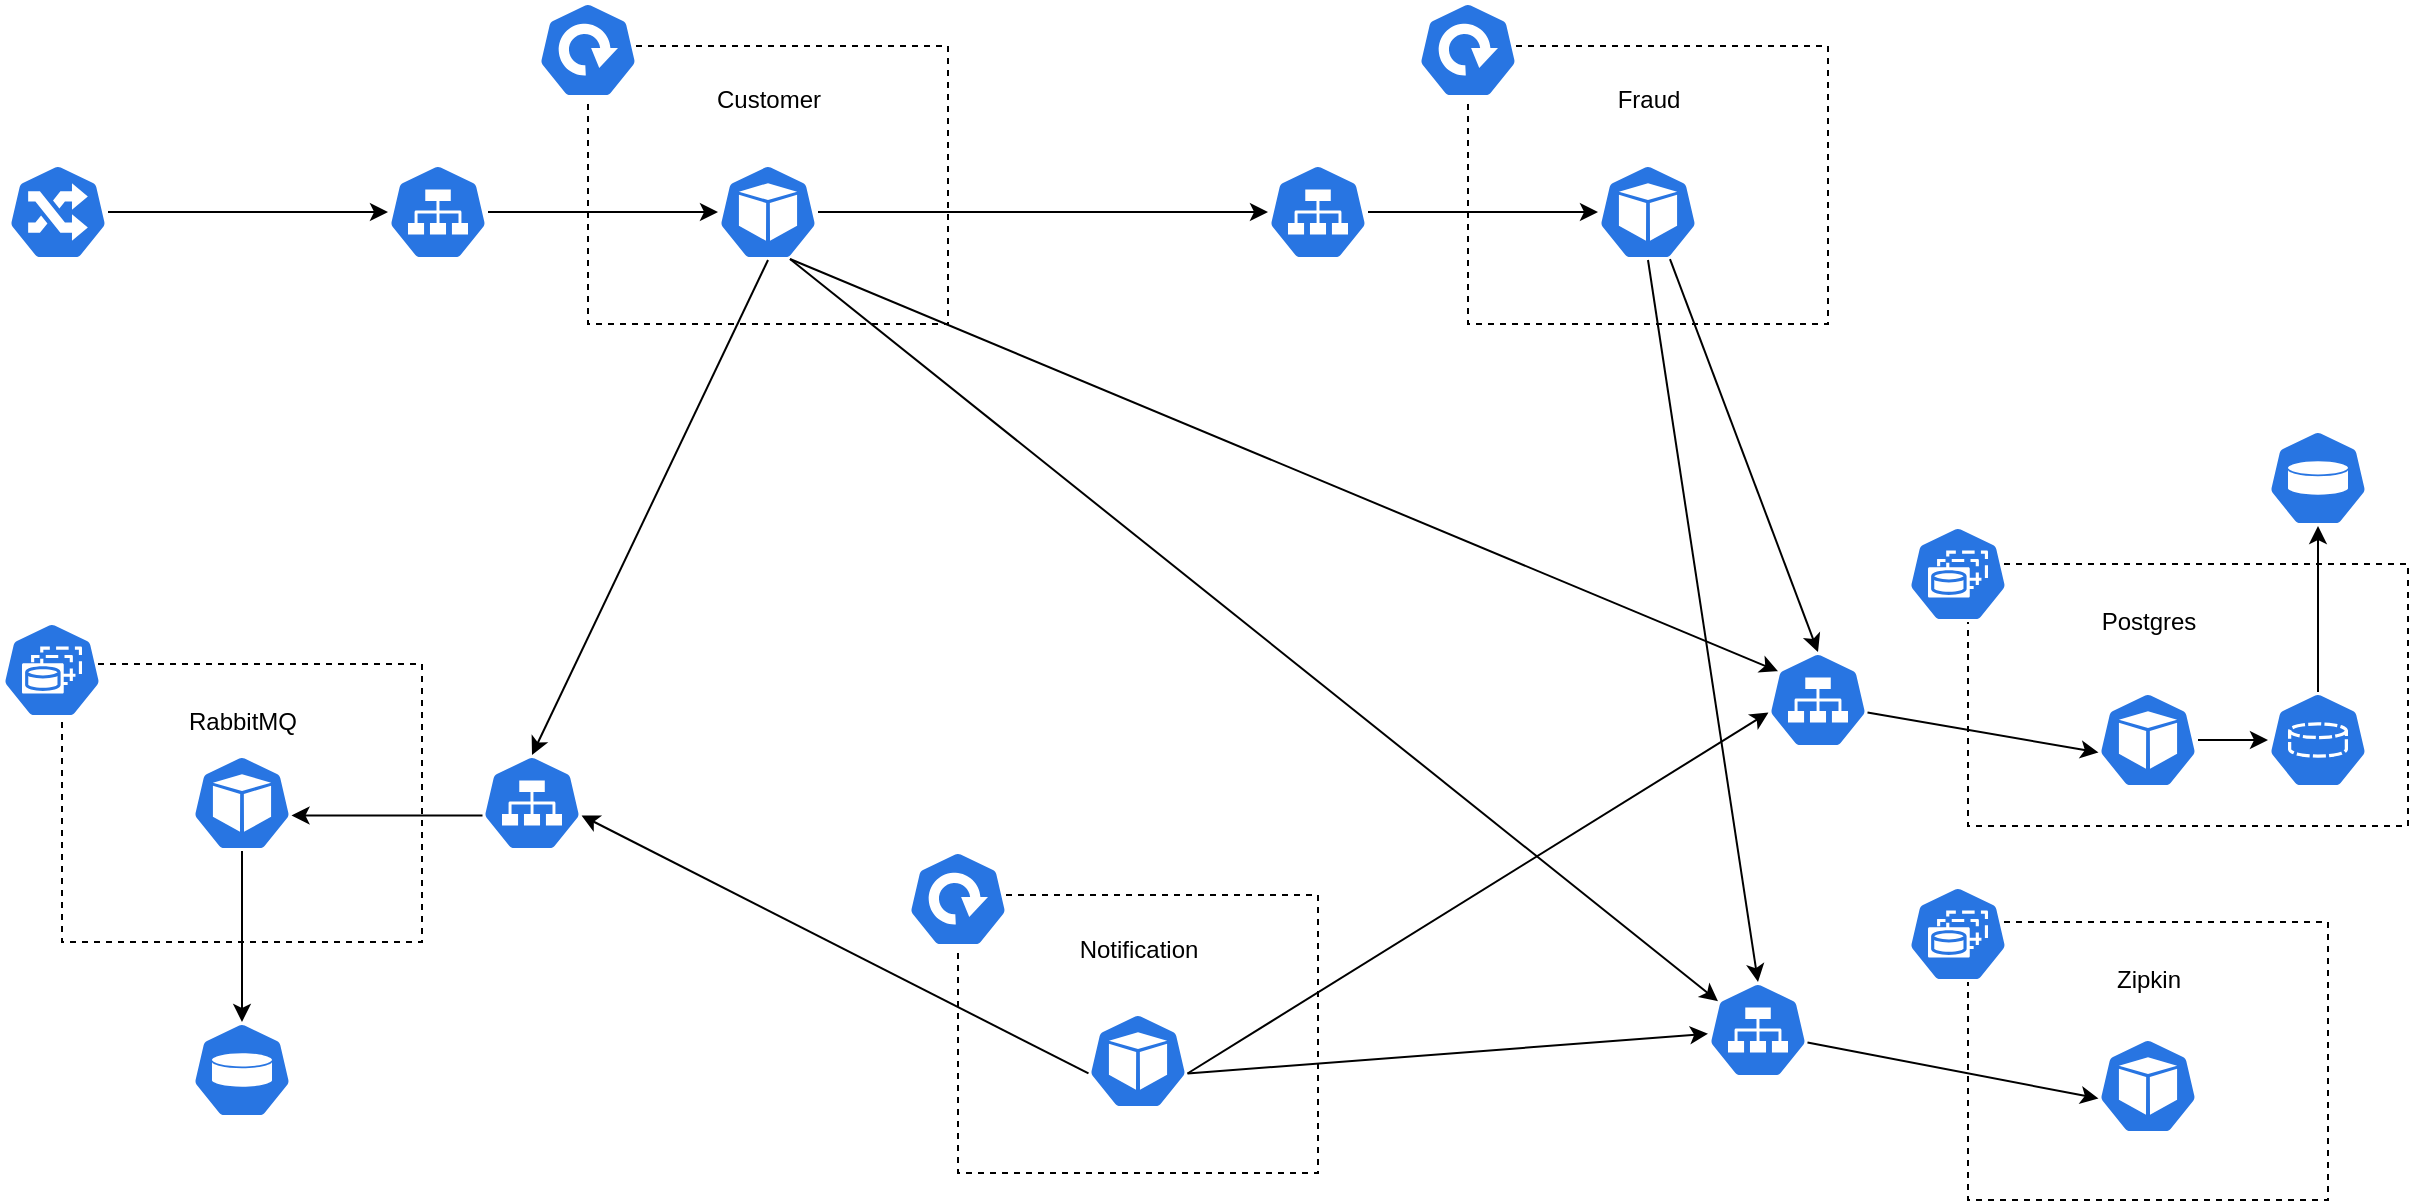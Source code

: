 <mxfile version="20.2.3" type="device"><diagram id="44d4Uxd3VFlmBvp8XSln" name="페이지-1"><mxGraphModel dx="2238" dy="-59" grid="1" gridSize="10" guides="1" tooltips="1" connect="1" arrows="1" fold="1" page="1" pageScale="1" pageWidth="827" pageHeight="1169" math="0" shadow="0"><root><mxCell id="0"/><mxCell id="1" parent="0"/><mxCell id="7wl6mXjxthsMlMUcTQdT-50" value="" style="edgeStyle=orthogonalEdgeStyle;rounded=0;orthogonalLoop=1;jettySize=auto;html=1;" edge="1" parent="1" source="7wl6mXjxthsMlMUcTQdT-1" target="7wl6mXjxthsMlMUcTQdT-27"><mxGeometry relative="1" as="geometry"/></mxCell><mxCell id="7wl6mXjxthsMlMUcTQdT-1" value="" style="sketch=0;html=1;dashed=0;whitespace=wrap;fillColor=#2875E2;strokeColor=#ffffff;points=[[0.005,0.63,0],[0.1,0.2,0],[0.9,0.2,0],[0.5,0,0],[0.995,0.63,0],[0.72,0.99,0],[0.5,1,0],[0.28,0.99,0]];shape=mxgraph.kubernetes.icon;prIcon=ing" vertex="1" parent="1"><mxGeometry x="163" y="1411" width="50" height="48" as="geometry"/></mxCell><mxCell id="7wl6mXjxthsMlMUcTQdT-6" value="" style="sketch=0;html=1;dashed=0;whitespace=wrap;fillColor=#2875E2;strokeColor=#ffffff;points=[[0.005,0.63,0],[0.1,0.2,0],[0.9,0.2,0],[0.5,0,0],[0.995,0.63,0],[0.72,0.99,0],[0.5,1,0],[0.28,0.99,0]];shape=mxgraph.kubernetes.icon;prIcon=pv" vertex="1" parent="1"><mxGeometry x="255" y="1840" width="50" height="48" as="geometry"/></mxCell><mxCell id="7wl6mXjxthsMlMUcTQdT-25" value="" style="group" vertex="1" connectable="0" parent="1"><mxGeometry x="353" y="1330" width="280" height="161" as="geometry"/></mxCell><mxCell id="7wl6mXjxthsMlMUcTQdT-26" value="" style="rounded=0;whiteSpace=wrap;html=1;fillColor=none;dashed=1;" vertex="1" parent="7wl6mXjxthsMlMUcTQdT-25"><mxGeometry x="100" y="22" width="180" height="139" as="geometry"/></mxCell><mxCell id="7wl6mXjxthsMlMUcTQdT-52" value="" style="edgeStyle=orthogonalEdgeStyle;rounded=0;orthogonalLoop=1;jettySize=auto;html=1;" edge="1" parent="7wl6mXjxthsMlMUcTQdT-25" source="7wl6mXjxthsMlMUcTQdT-27" target="7wl6mXjxthsMlMUcTQdT-28"><mxGeometry relative="1" as="geometry"/></mxCell><mxCell id="7wl6mXjxthsMlMUcTQdT-27" value="" style="sketch=0;html=1;dashed=0;whitespace=wrap;fillColor=#2875E2;strokeColor=#ffffff;points=[[0.005,0.63,0],[0.1,0.2,0],[0.9,0.2,0],[0.5,0,0],[0.995,0.63,0],[0.72,0.99,0],[0.5,1,0],[0.28,0.99,0]];shape=mxgraph.kubernetes.icon;prIcon=svc" vertex="1" parent="7wl6mXjxthsMlMUcTQdT-25"><mxGeometry y="81" width="50" height="48" as="geometry"/></mxCell><mxCell id="7wl6mXjxthsMlMUcTQdT-28" value="" style="sketch=0;html=1;dashed=0;whitespace=wrap;fillColor=#2875E2;strokeColor=#ffffff;points=[[0.005,0.63,0],[0.1,0.2,0],[0.9,0.2,0],[0.5,0,0],[0.995,0.63,0],[0.72,0.99,0],[0.5,1,0],[0.28,0.99,0]];shape=mxgraph.kubernetes.icon;prIcon=pod" vertex="1" parent="7wl6mXjxthsMlMUcTQdT-25"><mxGeometry x="165" y="81" width="50" height="48" as="geometry"/></mxCell><mxCell id="7wl6mXjxthsMlMUcTQdT-29" value="" style="sketch=0;html=1;dashed=0;whitespace=wrap;fillColor=#2875E2;strokeColor=#ffffff;points=[[0.005,0.63,0],[0.1,0.2,0],[0.9,0.2,0],[0.5,0,0],[0.995,0.63,0],[0.72,0.99,0],[0.5,1,0],[0.28,0.99,0]];shape=mxgraph.kubernetes.icon;prIcon=deploy" vertex="1" parent="7wl6mXjxthsMlMUcTQdT-25"><mxGeometry x="75" width="50" height="48" as="geometry"/></mxCell><mxCell id="7wl6mXjxthsMlMUcTQdT-30" value="Customer" style="text;html=1;align=center;verticalAlign=middle;resizable=0;points=[];autosize=1;strokeColor=none;fillColor=none;" vertex="1" parent="7wl6mXjxthsMlMUcTQdT-25"><mxGeometry x="150" y="34" width="80" height="30" as="geometry"/></mxCell><mxCell id="7wl6mXjxthsMlMUcTQdT-31" value="" style="group" vertex="1" connectable="0" parent="1"><mxGeometry x="793" y="1330" width="280" height="161" as="geometry"/></mxCell><mxCell id="7wl6mXjxthsMlMUcTQdT-32" value="" style="rounded=0;whiteSpace=wrap;html=1;fillColor=none;dashed=1;" vertex="1" parent="7wl6mXjxthsMlMUcTQdT-31"><mxGeometry x="100" y="22" width="180" height="139" as="geometry"/></mxCell><mxCell id="7wl6mXjxthsMlMUcTQdT-53" value="" style="edgeStyle=orthogonalEdgeStyle;rounded=0;orthogonalLoop=1;jettySize=auto;html=1;" edge="1" parent="7wl6mXjxthsMlMUcTQdT-31" source="7wl6mXjxthsMlMUcTQdT-33" target="7wl6mXjxthsMlMUcTQdT-34"><mxGeometry relative="1" as="geometry"/></mxCell><mxCell id="7wl6mXjxthsMlMUcTQdT-33" value="" style="sketch=0;html=1;dashed=0;whitespace=wrap;fillColor=#2875E2;strokeColor=#ffffff;points=[[0.005,0.63,0],[0.1,0.2,0],[0.9,0.2,0],[0.5,0,0],[0.995,0.63,0],[0.72,0.99,0],[0.5,1,0],[0.28,0.99,0]];shape=mxgraph.kubernetes.icon;prIcon=svc" vertex="1" parent="7wl6mXjxthsMlMUcTQdT-31"><mxGeometry y="81" width="50" height="48" as="geometry"/></mxCell><mxCell id="7wl6mXjxthsMlMUcTQdT-34" value="" style="sketch=0;html=1;dashed=0;whitespace=wrap;fillColor=#2875E2;strokeColor=#ffffff;points=[[0.005,0.63,0],[0.1,0.2,0],[0.9,0.2,0],[0.5,0,0],[0.995,0.63,0],[0.72,0.99,0],[0.5,1,0],[0.28,0.99,0]];shape=mxgraph.kubernetes.icon;prIcon=pod" vertex="1" parent="7wl6mXjxthsMlMUcTQdT-31"><mxGeometry x="165" y="81" width="50" height="48" as="geometry"/></mxCell><mxCell id="7wl6mXjxthsMlMUcTQdT-35" value="" style="sketch=0;html=1;dashed=0;whitespace=wrap;fillColor=#2875E2;strokeColor=#ffffff;points=[[0.005,0.63,0],[0.1,0.2,0],[0.9,0.2,0],[0.5,0,0],[0.995,0.63,0],[0.72,0.99,0],[0.5,1,0],[0.28,0.99,0]];shape=mxgraph.kubernetes.icon;prIcon=deploy" vertex="1" parent="7wl6mXjxthsMlMUcTQdT-31"><mxGeometry x="75" width="50" height="48" as="geometry"/></mxCell><mxCell id="7wl6mXjxthsMlMUcTQdT-36" value="Fraud" style="text;html=1;align=center;verticalAlign=middle;resizable=0;points=[];autosize=1;strokeColor=none;fillColor=none;" vertex="1" parent="7wl6mXjxthsMlMUcTQdT-31"><mxGeometry x="165" y="34" width="50" height="30" as="geometry"/></mxCell><mxCell id="7wl6mXjxthsMlMUcTQdT-43" value="" style="group" vertex="1" connectable="0" parent="1"><mxGeometry x="613" y="1754.5" width="205" height="161" as="geometry"/></mxCell><mxCell id="7wl6mXjxthsMlMUcTQdT-38" value="" style="rounded=0;whiteSpace=wrap;html=1;fillColor=none;dashed=1;" vertex="1" parent="7wl6mXjxthsMlMUcTQdT-43"><mxGeometry x="25" y="22" width="180" height="139" as="geometry"/></mxCell><mxCell id="7wl6mXjxthsMlMUcTQdT-40" value="" style="sketch=0;html=1;dashed=0;whitespace=wrap;fillColor=#2875E2;strokeColor=#ffffff;points=[[0.005,0.63,0],[0.1,0.2,0],[0.9,0.2,0],[0.5,0,0],[0.995,0.63,0],[0.72,0.99,0],[0.5,1,0],[0.28,0.99,0]];shape=mxgraph.kubernetes.icon;prIcon=pod" vertex="1" parent="7wl6mXjxthsMlMUcTQdT-43"><mxGeometry x="90" y="81" width="50" height="48" as="geometry"/></mxCell><mxCell id="7wl6mXjxthsMlMUcTQdT-41" value="" style="sketch=0;html=1;dashed=0;whitespace=wrap;fillColor=#2875E2;strokeColor=#ffffff;points=[[0.005,0.63,0],[0.1,0.2,0],[0.9,0.2,0],[0.5,0,0],[0.995,0.63,0],[0.72,0.99,0],[0.5,1,0],[0.28,0.99,0]];shape=mxgraph.kubernetes.icon;prIcon=deploy" vertex="1" parent="7wl6mXjxthsMlMUcTQdT-43"><mxGeometry width="50" height="48" as="geometry"/></mxCell><mxCell id="7wl6mXjxthsMlMUcTQdT-42" value="Notification" style="text;html=1;align=center;verticalAlign=middle;resizable=0;points=[];autosize=1;strokeColor=none;fillColor=none;" vertex="1" parent="7wl6mXjxthsMlMUcTQdT-43"><mxGeometry x="75" y="34" width="80" height="30" as="geometry"/></mxCell><mxCell id="7wl6mXjxthsMlMUcTQdT-51" value="" style="edgeStyle=orthogonalEdgeStyle;rounded=0;orthogonalLoop=1;jettySize=auto;html=1;" edge="1" parent="1" source="7wl6mXjxthsMlMUcTQdT-28" target="7wl6mXjxthsMlMUcTQdT-33"><mxGeometry relative="1" as="geometry"/></mxCell><mxCell id="7wl6mXjxthsMlMUcTQdT-58" value="" style="endArrow=classic;html=1;rounded=0;exitX=0.5;exitY=1;exitDx=0;exitDy=0;exitPerimeter=0;entryX=0.5;entryY=0;entryDx=0;entryDy=0;entryPerimeter=0;" edge="1" parent="1" source="7wl6mXjxthsMlMUcTQdT-28" target="7wl6mXjxthsMlMUcTQdT-3"><mxGeometry width="50" height="50" relative="1" as="geometry"><mxPoint x="293" y="1630" as="sourcePoint"/><mxPoint x="343" y="1580" as="targetPoint"/></mxGeometry></mxCell><mxCell id="7wl6mXjxthsMlMUcTQdT-63" value="" style="endArrow=classic;html=1;rounded=0;exitX=0.005;exitY=0.63;exitDx=0;exitDy=0;exitPerimeter=0;entryX=0.995;entryY=0.63;entryDx=0;entryDy=0;entryPerimeter=0;" edge="1" parent="1" source="7wl6mXjxthsMlMUcTQdT-40" target="7wl6mXjxthsMlMUcTQdT-3"><mxGeometry width="50" height="50" relative="1" as="geometry"><mxPoint x="393.25" y="1746.74" as="sourcePoint"/><mxPoint x="297.75" y="1746.74" as="targetPoint"/></mxGeometry></mxCell><mxCell id="7wl6mXjxthsMlMUcTQdT-75" value="" style="endArrow=classic;html=1;rounded=0;exitX=0.72;exitY=0.99;exitDx=0;exitDy=0;exitPerimeter=0;entryX=0.1;entryY=0.2;entryDx=0;entryDy=0;entryPerimeter=0;" edge="1" parent="1" source="7wl6mXjxthsMlMUcTQdT-28" target="7wl6mXjxthsMlMUcTQdT-74"><mxGeometry width="50" height="50" relative="1" as="geometry"><mxPoint x="553" y="1469" as="sourcePoint"/><mxPoint x="418" y="1716.5" as="targetPoint"/></mxGeometry></mxCell><mxCell id="7wl6mXjxthsMlMUcTQdT-76" value="" style="endArrow=classic;html=1;rounded=0;exitX=0.72;exitY=0.99;exitDx=0;exitDy=0;exitPerimeter=0;entryX=0.1;entryY=0.2;entryDx=0;entryDy=0;entryPerimeter=0;" edge="1" parent="1" source="7wl6mXjxthsMlMUcTQdT-28" target="7wl6mXjxthsMlMUcTQdT-73"><mxGeometry width="50" height="50" relative="1" as="geometry"><mxPoint x="564" y="1468.52" as="sourcePoint"/><mxPoint x="1023.25" y="1860.24" as="targetPoint"/></mxGeometry></mxCell><mxCell id="7wl6mXjxthsMlMUcTQdT-88" value="" style="endArrow=classic;html=1;rounded=0;exitX=0.72;exitY=0.99;exitDx=0;exitDy=0;exitPerimeter=0;entryX=0.5;entryY=0;entryDx=0;entryDy=0;entryPerimeter=0;" edge="1" parent="1" source="7wl6mXjxthsMlMUcTQdT-34" target="7wl6mXjxthsMlMUcTQdT-73"><mxGeometry width="50" height="50" relative="1" as="geometry"><mxPoint x="564" y="1468.52" as="sourcePoint"/><mxPoint x="1023.25" y="1697.24" as="targetPoint"/></mxGeometry></mxCell><mxCell id="7wl6mXjxthsMlMUcTQdT-89" value="" style="endArrow=classic;html=1;rounded=0;exitX=0.995;exitY=0.63;exitDx=0;exitDy=0;exitPerimeter=0;entryX=0.005;entryY=0.63;entryDx=0;entryDy=0;entryPerimeter=0;" edge="1" parent="1" source="7wl6mXjxthsMlMUcTQdT-40" target="7wl6mXjxthsMlMUcTQdT-73"><mxGeometry width="50" height="50" relative="1" as="geometry"><mxPoint x="713.25" y="1875.74" as="sourcePoint"/><mxPoint x="442.75" y="1746.74" as="targetPoint"/></mxGeometry></mxCell><mxCell id="7wl6mXjxthsMlMUcTQdT-90" value="" style="endArrow=classic;html=1;rounded=0;entryX=0.5;entryY=0;entryDx=0;entryDy=0;entryPerimeter=0;exitX=0.5;exitY=1;exitDx=0;exitDy=0;exitPerimeter=0;" edge="1" parent="1" source="7wl6mXjxthsMlMUcTQdT-34" target="7wl6mXjxthsMlMUcTQdT-74"><mxGeometry width="50" height="50" relative="1" as="geometry"><mxPoint x="1003" y="1470" as="sourcePoint"/><mxPoint x="1078" y="1665" as="targetPoint"/></mxGeometry></mxCell><mxCell id="7wl6mXjxthsMlMUcTQdT-91" value="" style="endArrow=classic;html=1;rounded=0;exitX=0.995;exitY=0.63;exitDx=0;exitDy=0;exitPerimeter=0;" edge="1" parent="1" source="7wl6mXjxthsMlMUcTQdT-40" target="7wl6mXjxthsMlMUcTQdT-74"><mxGeometry width="50" height="50" relative="1" as="geometry"><mxPoint x="762.75" y="1875.74" as="sourcePoint"/><mxPoint x="1053.25" y="1695.24" as="targetPoint"/></mxGeometry></mxCell><mxCell id="7wl6mXjxthsMlMUcTQdT-93" value="" style="group" vertex="1" connectable="0" parent="1"><mxGeometry x="160" y="1640" width="290" height="160" as="geometry"/></mxCell><mxCell id="7wl6mXjxthsMlMUcTQdT-59" value="" style="rounded=0;whiteSpace=wrap;html=1;fillColor=none;dashed=1;" vertex="1" parent="7wl6mXjxthsMlMUcTQdT-93"><mxGeometry x="30" y="21" width="180" height="139" as="geometry"/></mxCell><mxCell id="7wl6mXjxthsMlMUcTQdT-3" value="" style="sketch=0;html=1;dashed=0;whitespace=wrap;fillColor=#2875E2;strokeColor=#ffffff;points=[[0.005,0.63,0],[0.1,0.2,0],[0.9,0.2,0],[0.5,0,0],[0.995,0.63,0],[0.72,0.99,0],[0.5,1,0],[0.28,0.99,0]];shape=mxgraph.kubernetes.icon;prIcon=svc" vertex="1" parent="7wl6mXjxthsMlMUcTQdT-93"><mxGeometry x="240" y="66.5" width="50" height="48" as="geometry"/></mxCell><mxCell id="7wl6mXjxthsMlMUcTQdT-60" value="" style="sketch=0;html=1;dashed=0;whitespace=wrap;fillColor=#2875E2;strokeColor=#ffffff;points=[[0.005,0.63,0],[0.1,0.2,0],[0.9,0.2,0],[0.5,0,0],[0.995,0.63,0],[0.72,0.99,0],[0.5,1,0],[0.28,0.99,0]];shape=mxgraph.kubernetes.icon;prIcon=pod" vertex="1" parent="7wl6mXjxthsMlMUcTQdT-93"><mxGeometry x="95" y="66.5" width="50" height="48" as="geometry"/></mxCell><mxCell id="7wl6mXjxthsMlMUcTQdT-61" value="" style="sketch=0;html=1;dashed=0;whitespace=wrap;fillColor=#2875E2;strokeColor=#ffffff;points=[[0.005,0.63,0],[0.1,0.2,0],[0.9,0.2,0],[0.5,0,0],[0.995,0.63,0],[0.72,0.99,0],[0.5,1,0],[0.28,0.99,0]];shape=mxgraph.kubernetes.icon;prIcon=sts" vertex="1" parent="7wl6mXjxthsMlMUcTQdT-93"><mxGeometry width="50" height="48" as="geometry"/></mxCell><mxCell id="7wl6mXjxthsMlMUcTQdT-64" value="RabbitMQ" style="text;html=1;align=center;verticalAlign=middle;resizable=0;points=[];autosize=1;strokeColor=none;fillColor=none;" vertex="1" parent="7wl6mXjxthsMlMUcTQdT-93"><mxGeometry x="80" y="35" width="80" height="30" as="geometry"/></mxCell><mxCell id="7wl6mXjxthsMlMUcTQdT-62" value="" style="endArrow=classic;html=1;rounded=0;exitX=0.005;exitY=0.63;exitDx=0;exitDy=0;exitPerimeter=0;entryX=0.995;entryY=0.63;entryDx=0;entryDy=0;entryPerimeter=0;" edge="1" parent="7wl6mXjxthsMlMUcTQdT-93" source="7wl6mXjxthsMlMUcTQdT-3" target="7wl6mXjxthsMlMUcTQdT-60"><mxGeometry width="50" height="50" relative="1" as="geometry"><mxPoint x="670" y="1580" as="sourcePoint"/><mxPoint x="720" y="1430" as="targetPoint"/></mxGeometry></mxCell><mxCell id="7wl6mXjxthsMlMUcTQdT-98" value="" style="group" vertex="1" connectable="0" parent="1"><mxGeometry x="1013" y="1772" width="310" height="157" as="geometry"/></mxCell><mxCell id="7wl6mXjxthsMlMUcTQdT-80" value="" style="rounded=0;whiteSpace=wrap;html=1;fillColor=none;dashed=1;" vertex="1" parent="7wl6mXjxthsMlMUcTQdT-98"><mxGeometry x="130" y="18" width="180" height="139" as="geometry"/></mxCell><mxCell id="7wl6mXjxthsMlMUcTQdT-74" value="" style="sketch=0;html=1;dashed=0;whitespace=wrap;fillColor=#2875E2;strokeColor=#ffffff;points=[[0.005,0.63,0],[0.1,0.2,0],[0.9,0.2,0],[0.5,0,0],[0.995,0.63,0],[0.72,0.99,0],[0.5,1,0],[0.28,0.99,0]];shape=mxgraph.kubernetes.icon;prIcon=svc" vertex="1" parent="7wl6mXjxthsMlMUcTQdT-98"><mxGeometry y="48" width="50" height="48" as="geometry"/></mxCell><mxCell id="7wl6mXjxthsMlMUcTQdT-81" value="Zipkin" style="text;html=1;align=center;verticalAlign=middle;resizable=0;points=[];autosize=1;strokeColor=none;fillColor=none;" vertex="1" parent="7wl6mXjxthsMlMUcTQdT-98"><mxGeometry x="190" y="32" width="60" height="30" as="geometry"/></mxCell><mxCell id="7wl6mXjxthsMlMUcTQdT-83" value="" style="sketch=0;html=1;dashed=0;whitespace=wrap;fillColor=#2875E2;strokeColor=#ffffff;points=[[0.005,0.63,0],[0.1,0.2,0],[0.9,0.2,0],[0.5,0,0],[0.995,0.63,0],[0.72,0.99,0],[0.5,1,0],[0.28,0.99,0]];shape=mxgraph.kubernetes.icon;prIcon=pod" vertex="1" parent="7wl6mXjxthsMlMUcTQdT-98"><mxGeometry x="195" y="76" width="50" height="48" as="geometry"/></mxCell><mxCell id="7wl6mXjxthsMlMUcTQdT-87" value="" style="sketch=0;html=1;dashed=0;whitespace=wrap;fillColor=#2875E2;strokeColor=#ffffff;points=[[0.005,0.63,0],[0.1,0.2,0],[0.9,0.2,0],[0.5,0,0],[0.995,0.63,0],[0.72,0.99,0],[0.5,1,0],[0.28,0.99,0]];shape=mxgraph.kubernetes.icon;prIcon=sts" vertex="1" parent="7wl6mXjxthsMlMUcTQdT-98"><mxGeometry x="100" width="50" height="48" as="geometry"/></mxCell><mxCell id="7wl6mXjxthsMlMUcTQdT-85" value="" style="endArrow=classic;html=1;rounded=0;exitX=0.995;exitY=0.63;exitDx=0;exitDy=0;exitPerimeter=0;entryX=0.005;entryY=0.63;entryDx=0;entryDy=0;entryPerimeter=0;" edge="1" parent="7wl6mXjxthsMlMUcTQdT-98" source="7wl6mXjxthsMlMUcTQdT-74" target="7wl6mXjxthsMlMUcTQdT-83"><mxGeometry width="50" height="50" relative="1" as="geometry"><mxPoint x="1449.75" y="1547.24" as="sourcePoint"/><mxPoint x="1595.25" y="1565.24" as="targetPoint"/></mxGeometry></mxCell><mxCell id="7wl6mXjxthsMlMUcTQdT-99" value="" style="group" vertex="1" connectable="0" parent="1"><mxGeometry x="1043" y="1592" width="320" height="158" as="geometry"/></mxCell><mxCell id="7wl6mXjxthsMlMUcTQdT-77" value="" style="rounded=0;whiteSpace=wrap;html=1;fillColor=none;dashed=1;" vertex="1" parent="7wl6mXjxthsMlMUcTQdT-99"><mxGeometry x="100" y="19" width="220" height="131" as="geometry"/></mxCell><mxCell id="7wl6mXjxthsMlMUcTQdT-73" value="" style="sketch=0;html=1;dashed=0;whitespace=wrap;fillColor=#2875E2;strokeColor=#ffffff;points=[[0.005,0.63,0],[0.1,0.2,0],[0.9,0.2,0],[0.5,0,0],[0.995,0.63,0],[0.72,0.99,0],[0.5,1,0],[0.28,0.99,0]];shape=mxgraph.kubernetes.icon;prIcon=svc" vertex="1" parent="7wl6mXjxthsMlMUcTQdT-99"><mxGeometry y="63" width="50" height="48" as="geometry"/></mxCell><mxCell id="7wl6mXjxthsMlMUcTQdT-78" value="Postgres" style="text;html=1;align=center;verticalAlign=middle;resizable=0;points=[];autosize=1;strokeColor=none;fillColor=none;" vertex="1" parent="7wl6mXjxthsMlMUcTQdT-99"><mxGeometry x="155" y="33" width="70" height="30" as="geometry"/></mxCell><mxCell id="7wl6mXjxthsMlMUcTQdT-109" value="" style="edgeStyle=orthogonalEdgeStyle;rounded=0;orthogonalLoop=1;jettySize=auto;html=1;" edge="1" parent="7wl6mXjxthsMlMUcTQdT-99" source="7wl6mXjxthsMlMUcTQdT-82" target="7wl6mXjxthsMlMUcTQdT-108"><mxGeometry relative="1" as="geometry"/></mxCell><mxCell id="7wl6mXjxthsMlMUcTQdT-82" value="" style="sketch=0;html=1;dashed=0;whitespace=wrap;fillColor=#2875E2;strokeColor=#ffffff;points=[[0.005,0.63,0],[0.1,0.2,0],[0.9,0.2,0],[0.5,0,0],[0.995,0.63,0],[0.72,0.99,0],[0.5,1,0],[0.28,0.99,0]];shape=mxgraph.kubernetes.icon;prIcon=pod" vertex="1" parent="7wl6mXjxthsMlMUcTQdT-99"><mxGeometry x="165" y="83" width="50" height="48" as="geometry"/></mxCell><mxCell id="7wl6mXjxthsMlMUcTQdT-86" value="" style="sketch=0;html=1;dashed=0;whitespace=wrap;fillColor=#2875E2;strokeColor=#ffffff;points=[[0.005,0.63,0],[0.1,0.2,0],[0.9,0.2,0],[0.5,0,0],[0.995,0.63,0],[0.72,0.99,0],[0.5,1,0],[0.28,0.99,0]];shape=mxgraph.kubernetes.icon;prIcon=sts" vertex="1" parent="7wl6mXjxthsMlMUcTQdT-99"><mxGeometry x="70" width="50" height="48" as="geometry"/></mxCell><mxCell id="7wl6mXjxthsMlMUcTQdT-84" value="" style="endArrow=classic;html=1;rounded=0;exitX=0.995;exitY=0.63;exitDx=0;exitDy=0;exitPerimeter=0;entryX=0.005;entryY=0.63;entryDx=0;entryDy=0;entryPerimeter=0;" edge="1" parent="7wl6mXjxthsMlMUcTQdT-99" source="7wl6mXjxthsMlMUcTQdT-73" target="7wl6mXjxthsMlMUcTQdT-82"><mxGeometry width="50" height="50" relative="1" as="geometry"><mxPoint x="941" y="1318.52" as="sourcePoint"/><mxPoint x="1400.25" y="1547.24" as="targetPoint"/></mxGeometry></mxCell><mxCell id="7wl6mXjxthsMlMUcTQdT-108" value="" style="sketch=0;html=1;dashed=0;whitespace=wrap;fillColor=#2875E2;strokeColor=#ffffff;points=[[0.005,0.63,0],[0.1,0.2,0],[0.9,0.2,0],[0.5,0,0],[0.995,0.63,0],[0.72,0.99,0],[0.5,1,0],[0.28,0.99,0]];shape=mxgraph.kubernetes.icon;prIcon=pvc" vertex="1" parent="7wl6mXjxthsMlMUcTQdT-99"><mxGeometry x="250" y="83" width="50" height="48" as="geometry"/></mxCell><mxCell id="7wl6mXjxthsMlMUcTQdT-100" value="" style="edgeStyle=orthogonalEdgeStyle;rounded=0;orthogonalLoop=1;jettySize=auto;html=1;" edge="1" parent="1" source="7wl6mXjxthsMlMUcTQdT-60" target="7wl6mXjxthsMlMUcTQdT-6"><mxGeometry relative="1" as="geometry"/></mxCell><mxCell id="7wl6mXjxthsMlMUcTQdT-110" value="" style="sketch=0;html=1;dashed=0;whitespace=wrap;fillColor=#2875E2;strokeColor=#ffffff;points=[[0.005,0.63,0],[0.1,0.2,0],[0.9,0.2,0],[0.5,0,0],[0.995,0.63,0],[0.72,0.99,0],[0.5,1,0],[0.28,0.99,0]];shape=mxgraph.kubernetes.icon;prIcon=pv" vertex="1" parent="1"><mxGeometry x="1293" y="1544" width="50" height="48" as="geometry"/></mxCell><mxCell id="7wl6mXjxthsMlMUcTQdT-111" value="" style="edgeStyle=orthogonalEdgeStyle;rounded=0;orthogonalLoop=1;jettySize=auto;html=1;" edge="1" parent="1" source="7wl6mXjxthsMlMUcTQdT-108" target="7wl6mXjxthsMlMUcTQdT-110"><mxGeometry relative="1" as="geometry"/></mxCell></root></mxGraphModel></diagram></mxfile>